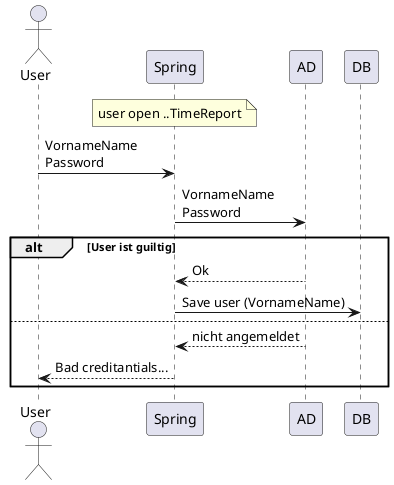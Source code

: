 @startuml
actor User
participant Spring

note over Spring: user open ..TimeReport

User -> Spring: VornameName \nPassword
Spring -> AD: VornameName \nPassword
alt User ist guiltig
	AD --> Spring: Ok
	Spring -> DB: Save user (VornameName)
else
	AD --> Spring: nicht angemeldet
	Spring --> User: Bad creditantials...
end




@enduml